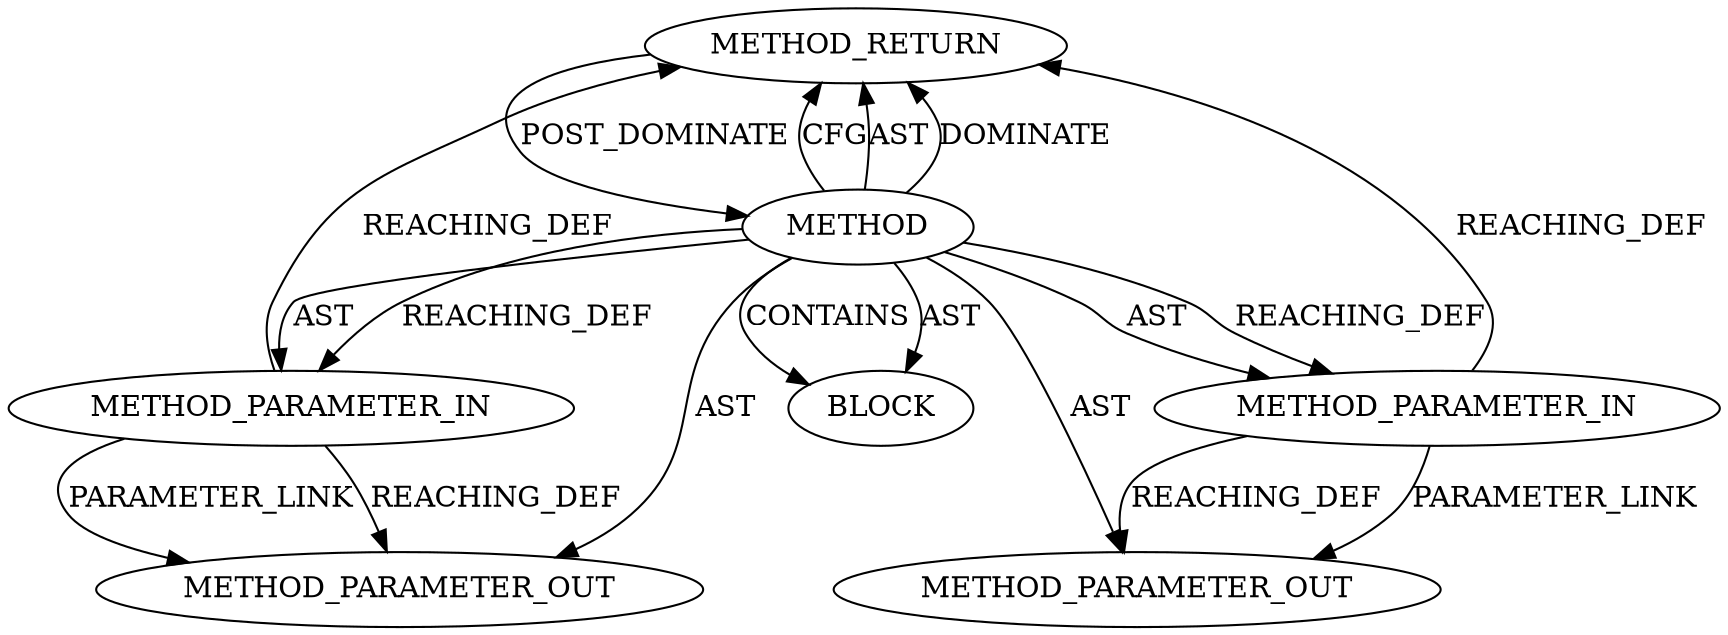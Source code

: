 digraph {
  12235 [label=METHOD_RETURN ORDER=2 CODE="RET" TYPE_FULL_NAME="ANY" EVALUATION_STRATEGY="BY_VALUE"]
  12234 [label=BLOCK ORDER=1 ARGUMENT_INDEX=1 CODE="<empty>" TYPE_FULL_NAME="ANY"]
  12231 [label=METHOD AST_PARENT_TYPE="NAMESPACE_BLOCK" AST_PARENT_FULL_NAME="<global>" ORDER=0 CODE="<empty>" FULL_NAME="ceph_encode_16" IS_EXTERNAL=true FILENAME="<empty>" SIGNATURE="" NAME="ceph_encode_16"]
  12232 [label=METHOD_PARAMETER_IN ORDER=1 CODE="p1" IS_VARIADIC=false TYPE_FULL_NAME="ANY" EVALUATION_STRATEGY="BY_VALUE" INDEX=1 NAME="p1"]
  13351 [label=METHOD_PARAMETER_OUT ORDER=2 CODE="p2" IS_VARIADIC=false TYPE_FULL_NAME="ANY" EVALUATION_STRATEGY="BY_VALUE" INDEX=2 NAME="p2"]
  12233 [label=METHOD_PARAMETER_IN ORDER=2 CODE="p2" IS_VARIADIC=false TYPE_FULL_NAME="ANY" EVALUATION_STRATEGY="BY_VALUE" INDEX=2 NAME="p2"]
  13350 [label=METHOD_PARAMETER_OUT ORDER=1 CODE="p1" IS_VARIADIC=false TYPE_FULL_NAME="ANY" EVALUATION_STRATEGY="BY_VALUE" INDEX=1 NAME="p1"]
  12232 -> 13350 [label=PARAMETER_LINK ]
  12231 -> 12235 [label=CFG ]
  12231 -> 12233 [label=AST ]
  12235 -> 12231 [label=POST_DOMINATE ]
  12233 -> 13351 [label=PARAMETER_LINK ]
  12231 -> 12235 [label=AST ]
  12233 -> 12235 [label=REACHING_DEF VARIABLE="p2"]
  12231 -> 12232 [label=AST ]
  12231 -> 12234 [label=AST ]
  12231 -> 12234 [label=CONTAINS ]
  12231 -> 12233 [label=REACHING_DEF VARIABLE=""]
  12233 -> 13351 [label=REACHING_DEF VARIABLE="p2"]
  12231 -> 12235 [label=DOMINATE ]
  12232 -> 12235 [label=REACHING_DEF VARIABLE="p1"]
  12231 -> 13350 [label=AST ]
  12231 -> 13351 [label=AST ]
  12232 -> 13350 [label=REACHING_DEF VARIABLE="p1"]
  12231 -> 12232 [label=REACHING_DEF VARIABLE=""]
}

